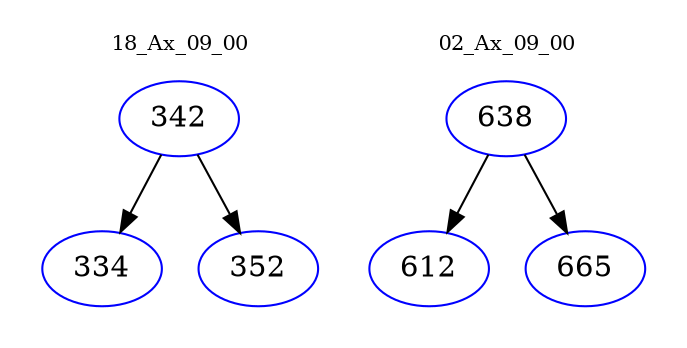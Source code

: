 digraph{
subgraph cluster_0 {
color = white
label = "18_Ax_09_00";
fontsize=10;
T0_342 [label="342", color="blue"]
T0_342 -> T0_334 [color="black"]
T0_334 [label="334", color="blue"]
T0_342 -> T0_352 [color="black"]
T0_352 [label="352", color="blue"]
}
subgraph cluster_1 {
color = white
label = "02_Ax_09_00";
fontsize=10;
T1_638 [label="638", color="blue"]
T1_638 -> T1_612 [color="black"]
T1_612 [label="612", color="blue"]
T1_638 -> T1_665 [color="black"]
T1_665 [label="665", color="blue"]
}
}
